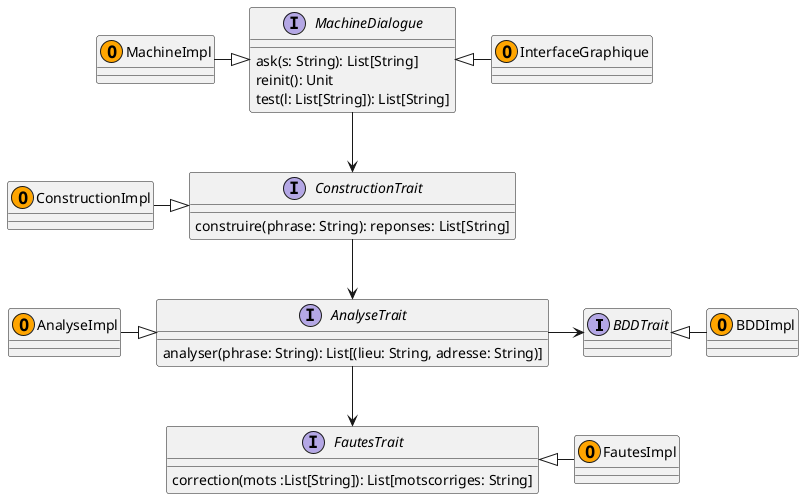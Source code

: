 @startuml Avatar

interface BDDTrait{
	
}

interface MachineDialogue {
	ask(s: String): List[String]
	reinit(): Unit
	test(l: List[String]): List[String]
}

interface ConstructionTrait{
	construire(phrase: String): reponses: List[String]
}
	
interface InterfaceGraphique{
	
}

interface FautesTrait{
	correction(mots :List[String]): List[motscorriges: String]
}

interface AnalyseTrait{
	analyser(phrase: String): List[(lieu: String, adresse: String)]
}


class MachineImpl <<(O,Orange)>>
class InterfaceGraphique <<(O,Orange)>>
class ConstructionImpl <<(O,Orange)>>
class AnalyseImpl <<(O,Orange)>>
class BDDImpl <<(O,Orange)>>
class FautesImpl <<(O,Orange)>>

MachineImpl -|> MachineDialogue
MachineDialogue <|- InterfaceGraphique
BDDTrait <|-  BDDImpl 
ConstructionImpl -|>  ConstructionTrait
AnalyseImpl -|>  AnalyseTrait 
FautesTrait <|-  FautesImpl 

MachineDialogue --> ConstructionTrait
ConstructionTrait --> AnalyseTrait
AnalyseTrait -> BDDTrait
AnalyseTrait --> FautesTrait

@enduml